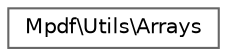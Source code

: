 digraph "Graphical Class Hierarchy"
{
 // LATEX_PDF_SIZE
  bgcolor="transparent";
  edge [fontname=Helvetica,fontsize=10,labelfontname=Helvetica,labelfontsize=10];
  node [fontname=Helvetica,fontsize=10,shape=box,height=0.2,width=0.4];
  rankdir="LR";
  Node0 [id="Node000000",label="Mpdf\\Utils\\Arrays",height=0.2,width=0.4,color="grey40", fillcolor="white", style="filled",URL="$classMpdf_1_1Utils_1_1Arrays.html",tooltip=" "];
}
